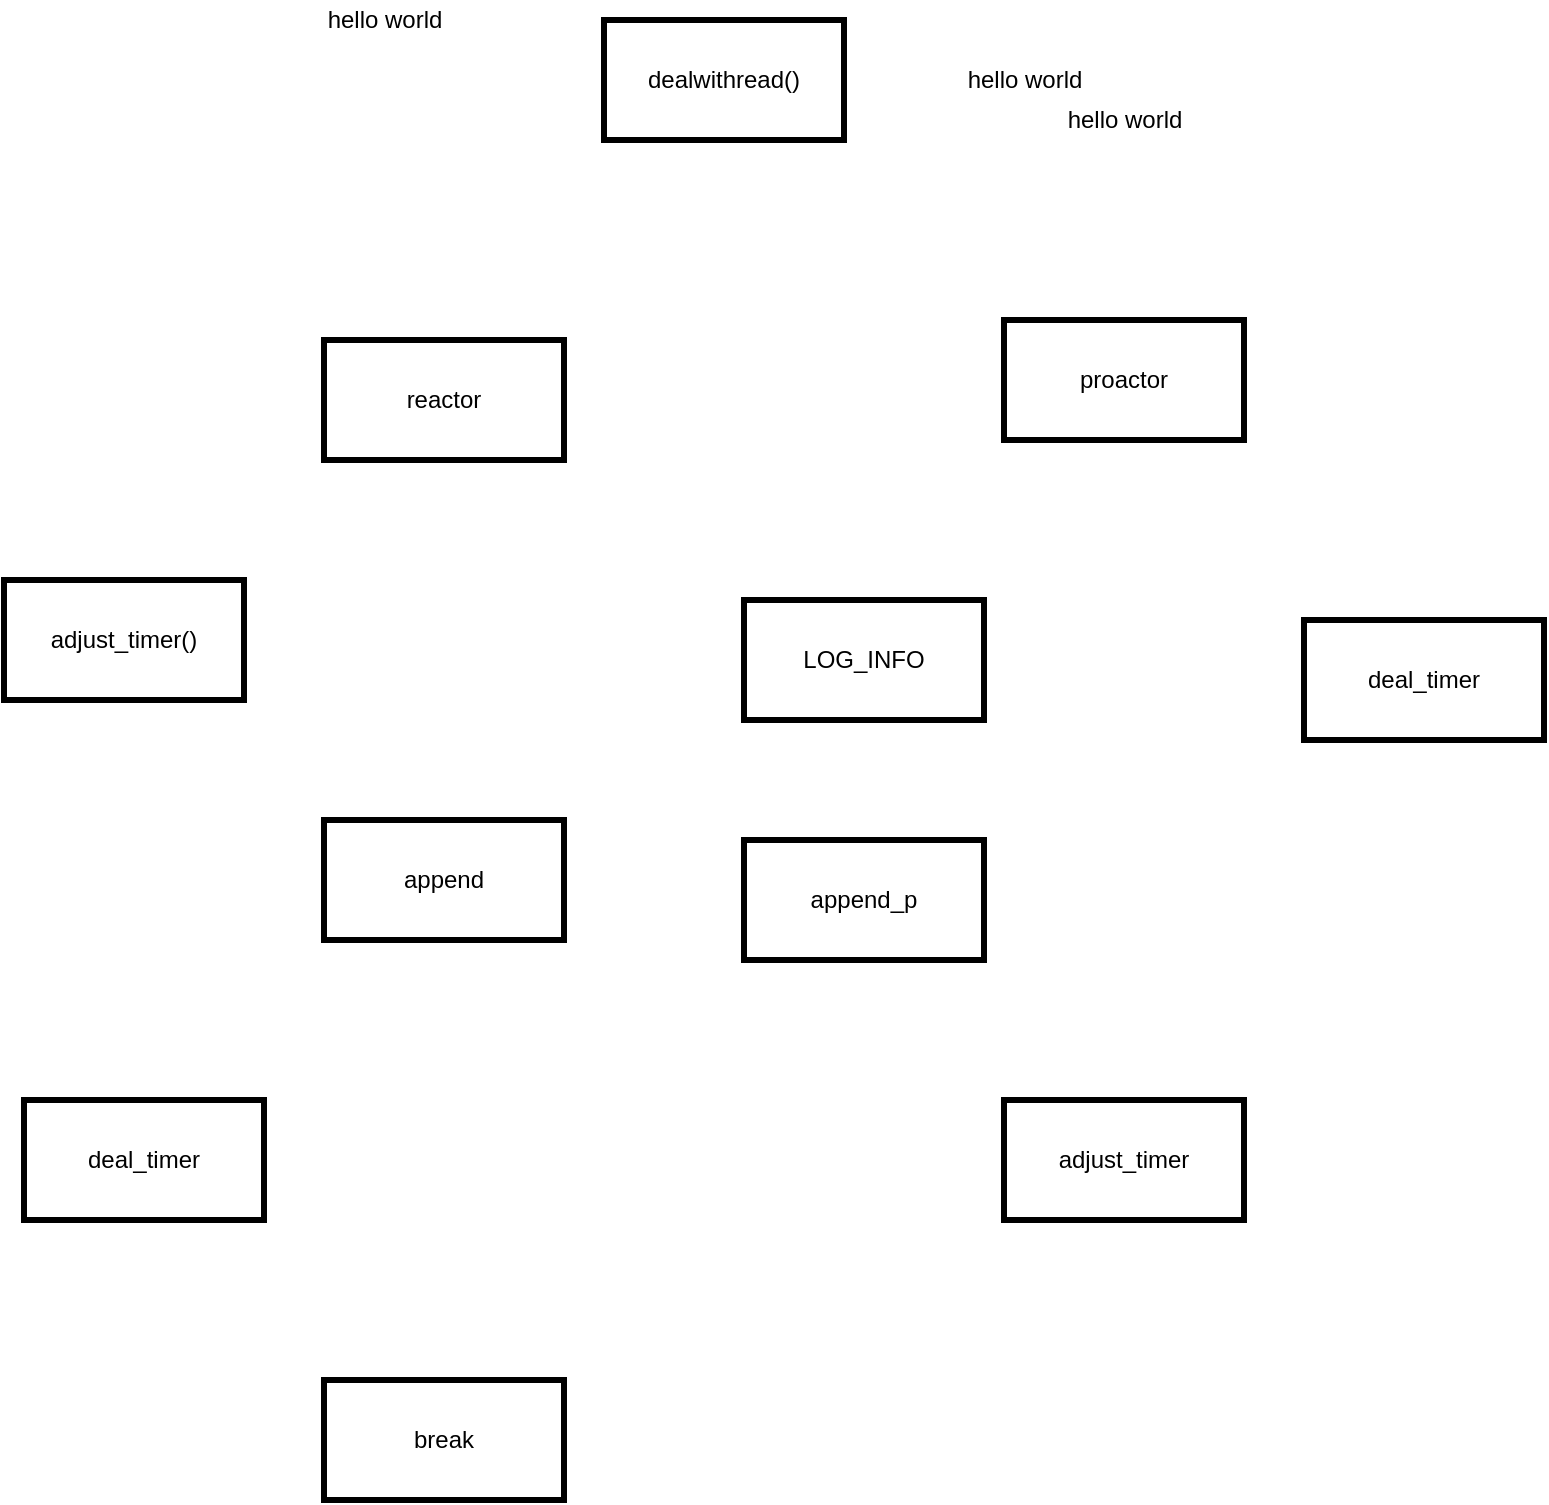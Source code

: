 <mxfile>
    <diagram id="LbE9PppjevmL19wuLY-l" name="第 1 页">
        <mxGraphModel dx="701" dy="627" grid="1" gridSize="10" guides="1" tooltips="1" connect="1" arrows="1" fold="1" page="1" pageScale="1" pageWidth="1200" pageHeight="1920" background="#FFFFFF" math="0" shadow="0">
            <root>
                <mxCell id="0"/>
                <mxCell id="1" parent="0"/>
                <mxCell id="10" value="dealwithread()" style="whiteSpace=wrap;html=1;strokeColor=#000000;strokeWidth=3;" parent="1" vertex="1">
                    <mxGeometry x="530" y="80" width="120" height="60" as="geometry"/>
                </mxCell>
                <mxCell id="19" value="hello world" style="text;html=1;align=center;verticalAlign=middle;resizable=0;points=[];autosize=1;strokeColor=none;fillColor=none;fontColor=#000000;" parent="1" vertex="1">
                    <mxGeometry x="750" y="120" width="80" height="20" as="geometry"/>
                </mxCell>
                <mxCell id="20" value="hello world" style="text;html=1;align=center;verticalAlign=middle;resizable=0;points=[];autosize=1;strokeColor=none;fillColor=none;fontColor=#000000;" parent="1" vertex="1">
                    <mxGeometry x="700" y="100" width="80" height="20" as="geometry"/>
                </mxCell>
                <mxCell id="21" value="hello world" style="text;html=1;align=center;verticalAlign=middle;resizable=0;points=[];autosize=1;strokeColor=none;fillColor=none;fontColor=#000000;" parent="1" vertex="1">
                    <mxGeometry x="380" y="70" width="80" height="20" as="geometry"/>
                </mxCell>
                <mxCell id="31" value="reactor" style="whiteSpace=wrap;html=1;strokeColor=#000000;strokeWidth=3;" parent="1" vertex="1">
                    <mxGeometry x="390" y="240" width="120" height="60" as="geometry"/>
                </mxCell>
                <mxCell id="32" value="proactor" style="whiteSpace=wrap;html=1;strokeColor=#000000;strokeWidth=3;" parent="1" vertex="1">
                    <mxGeometry x="730" y="230" width="120" height="60" as="geometry"/>
                </mxCell>
                <mxCell id="33" value="adjust_timer()" style="whiteSpace=wrap;html=1;strokeColor=#000000;strokeWidth=3;" parent="1" vertex="1">
                    <mxGeometry x="230" y="360" width="120" height="60" as="geometry"/>
                </mxCell>
                <mxCell id="34" value="append" style="whiteSpace=wrap;html=1;strokeColor=#000000;strokeWidth=3;" vertex="1" parent="1">
                    <mxGeometry x="390" y="480" width="120" height="60" as="geometry"/>
                </mxCell>
                <mxCell id="35" value="deal_timer" style="whiteSpace=wrap;html=1;strokeColor=#000000;strokeWidth=3;" vertex="1" parent="1">
                    <mxGeometry x="240" y="620" width="120" height="60" as="geometry"/>
                </mxCell>
                <mxCell id="36" value="break" style="whiteSpace=wrap;html=1;strokeColor=#000000;strokeWidth=3;" vertex="1" parent="1">
                    <mxGeometry x="390" y="760" width="120" height="60" as="geometry"/>
                </mxCell>
                <mxCell id="37" value="LOG_INFO&lt;br&gt;" style="whiteSpace=wrap;html=1;strokeColor=#000000;strokeWidth=3;" vertex="1" parent="1">
                    <mxGeometry x="600" y="370" width="120" height="60" as="geometry"/>
                </mxCell>
                <mxCell id="38" value="deal_timer" style="whiteSpace=wrap;html=1;strokeColor=#000000;strokeWidth=3;" vertex="1" parent="1">
                    <mxGeometry x="880" y="380" width="120" height="60" as="geometry"/>
                </mxCell>
                <mxCell id="39" value="append_p" style="whiteSpace=wrap;html=1;strokeColor=#000000;strokeWidth=3;" vertex="1" parent="1">
                    <mxGeometry x="600" y="490" width="120" height="60" as="geometry"/>
                </mxCell>
                <mxCell id="40" value="adjust_timer" style="whiteSpace=wrap;html=1;strokeColor=#000000;strokeWidth=3;" vertex="1" parent="1">
                    <mxGeometry x="730" y="620" width="120" height="60" as="geometry"/>
                </mxCell>
            </root>
        </mxGraphModel>
    </diagram>
</mxfile>